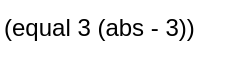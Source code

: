 <mxfile version="13.9.9" type="device"><diagram id="pKdj5ocbptr0CY1lUVmf" name="Страница 1"><mxGraphModel dx="952" dy="644" grid="1" gridSize="10" guides="1" tooltips="1" connect="1" arrows="1" fold="1" page="1" pageScale="1" pageWidth="827" pageHeight="1169" math="0" shadow="0"><root><mxCell id="0"/><mxCell id="1" parent="0"/><mxCell id="cOMwndgw98Zwc37RxSR3-1" value="(equal 3 (abs - 3))" style="text;whiteSpace=wrap;html=1;" vertex="1" parent="1"><mxGeometry x="180" y="160" width="120" height="30" as="geometry"/></mxCell></root></mxGraphModel></diagram></mxfile>